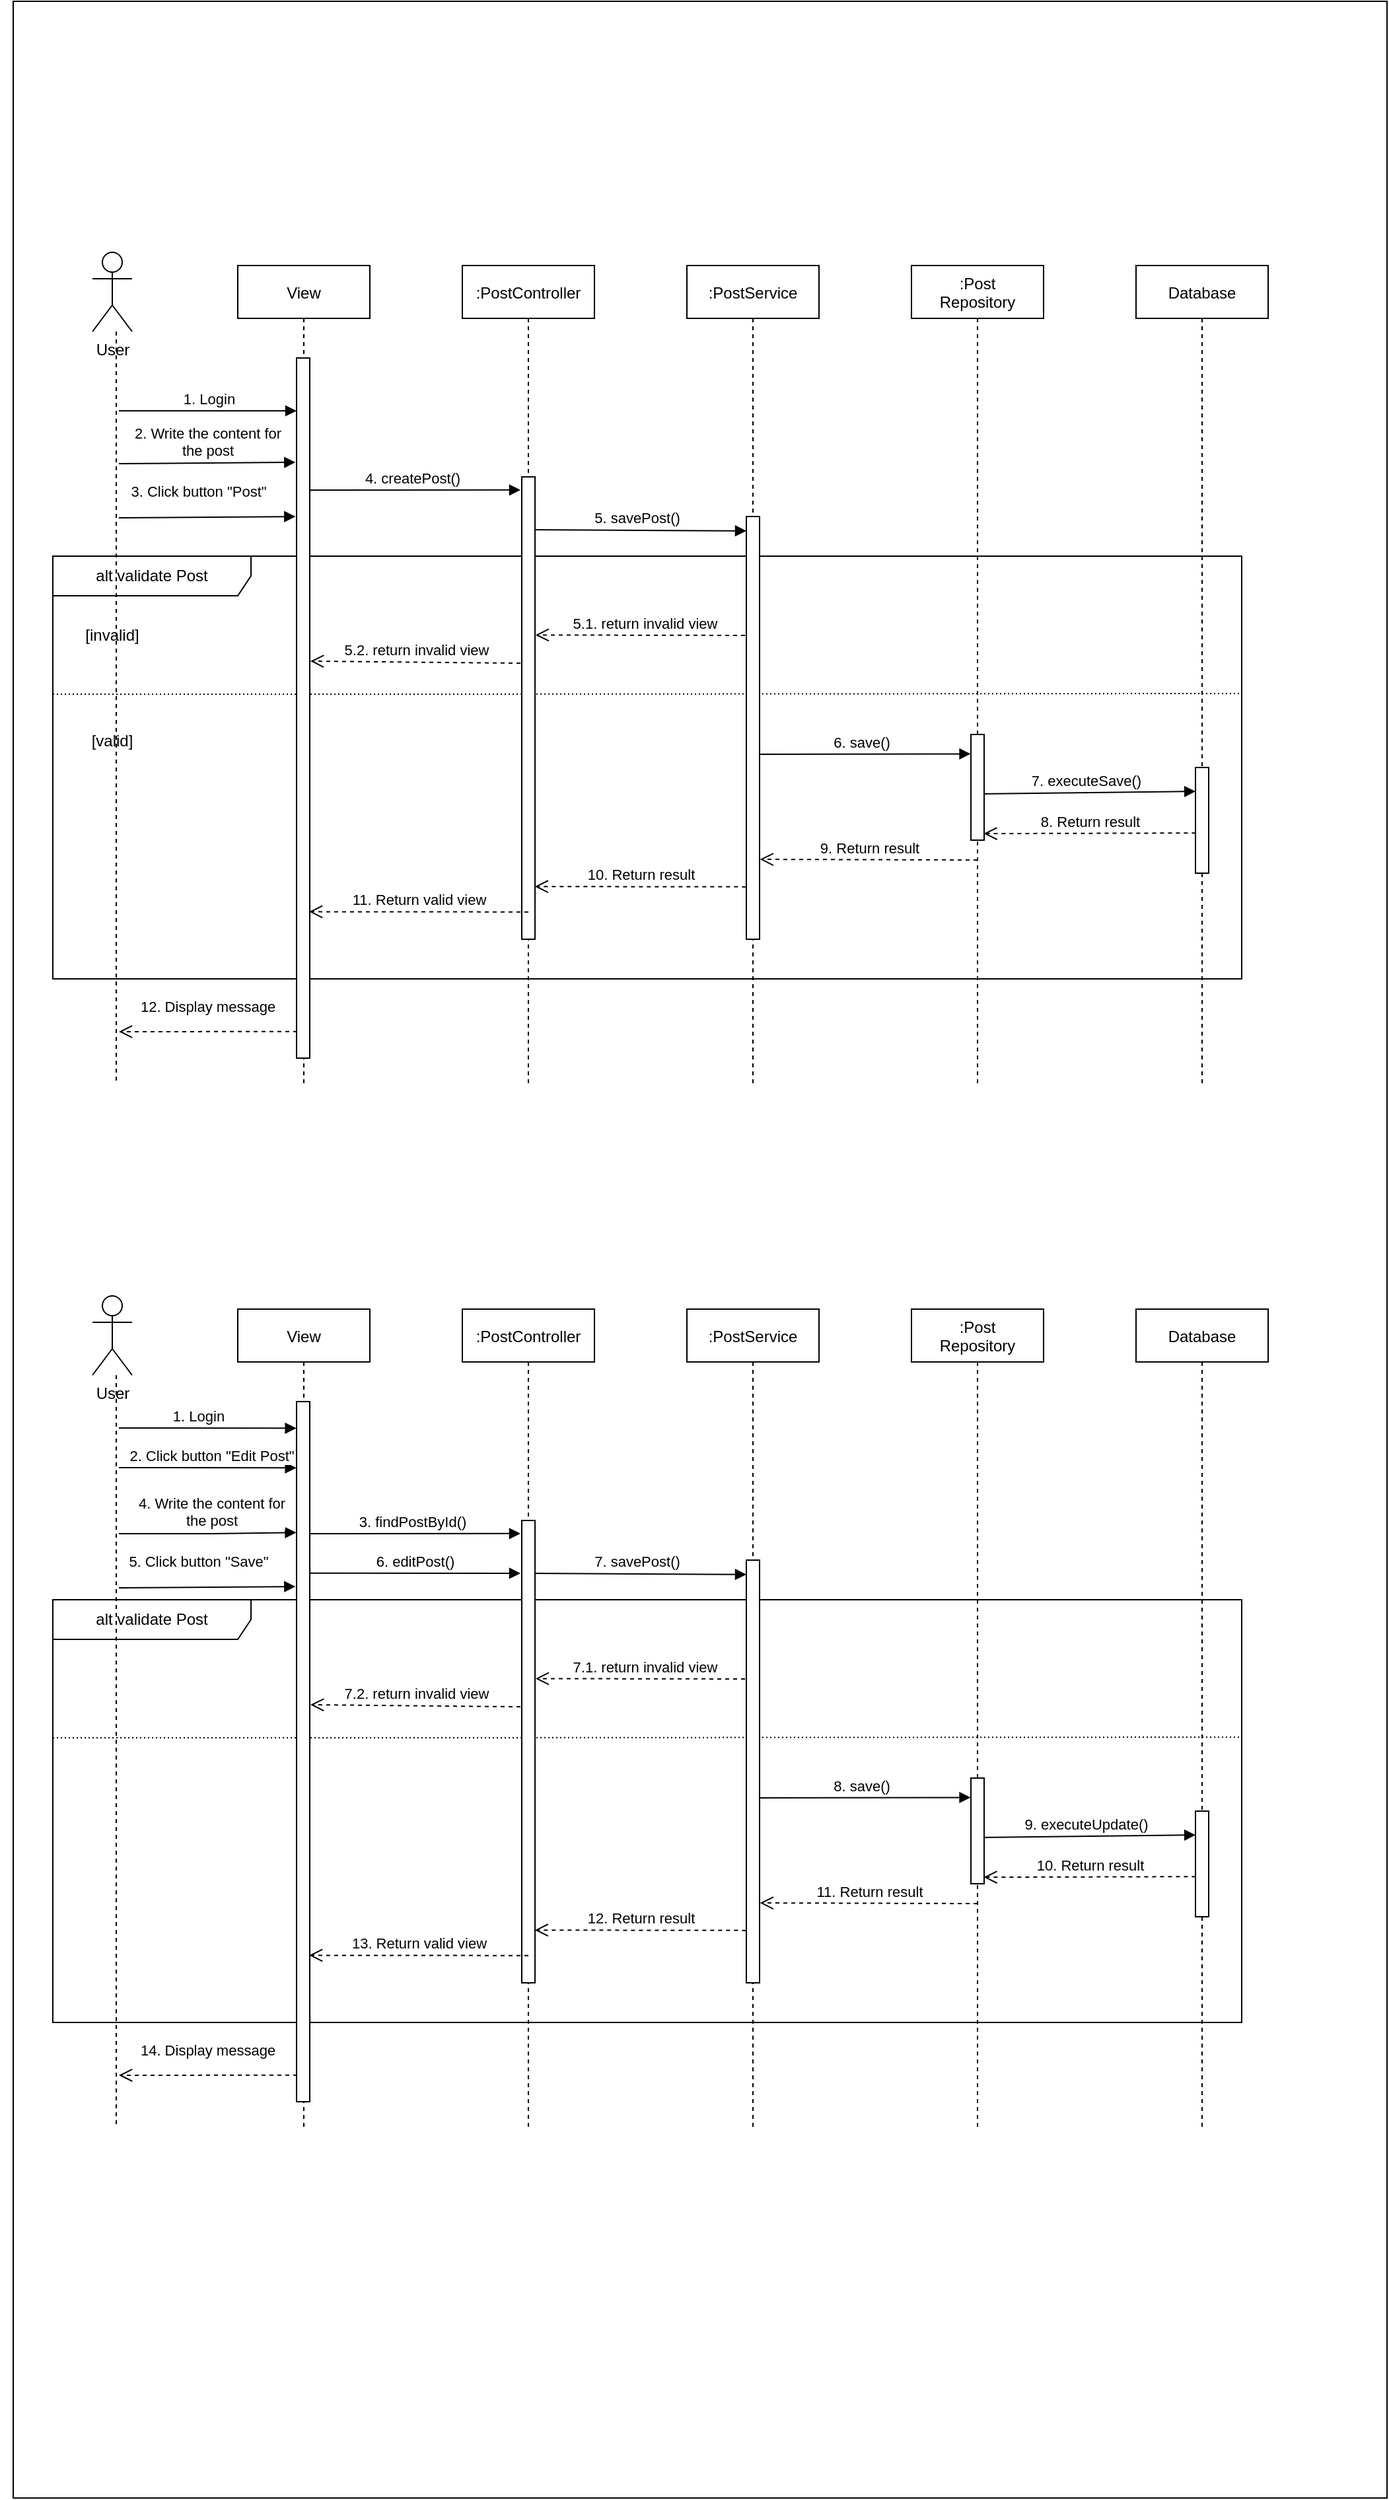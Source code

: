 <mxfile version="14.5.1" type="device"><diagram id="kgpKYQtTHZ0yAKxKKP6v" name="Page-1"><mxGraphModel dx="1736" dy="1020" grid="1" gridSize="10" guides="1" tooltips="1" connect="1" arrows="1" fold="1" page="1" pageScale="1" pageWidth="850" pageHeight="1100" math="0" shadow="0"><root><mxCell id="0"/><mxCell id="1" parent="0"/><mxCell id="8K7tsNF5zfC8nipLV_u3-36" value="" style="rounded=0;whiteSpace=wrap;html=1;" vertex="1" parent="1"><mxGeometry x="20" y="220" width="1040" height="1890" as="geometry"/></mxCell><mxCell id="1rYxMRe_m1wBD9LGmmaj-10" value="User" style="shape=umlActor;verticalLabelPosition=bottom;verticalAlign=top;html=1;" parent="1" vertex="1"><mxGeometry x="80" y="410" width="30" height="60" as="geometry"/></mxCell><mxCell id="1rYxMRe_m1wBD9LGmmaj-17" value="1. Login" style="html=1;verticalAlign=bottom;endArrow=block;" parent="1" target="1rYxMRe_m1wBD9LGmmaj-49" edge="1"><mxGeometry width="80" relative="1" as="geometry"><mxPoint x="100" y="530" as="sourcePoint"/><mxPoint x="239.5" y="530" as="targetPoint"/><Array as="points"><mxPoint x="160" y="530"/></Array></mxGeometry></mxCell><mxCell id="1rYxMRe_m1wBD9LGmmaj-18" value="2. Write the content for &lt;br&gt;the post" style="html=1;verticalAlign=bottom;endArrow=block;entryX=-0.083;entryY=0.149;entryDx=0;entryDy=0;entryPerimeter=0;" parent="1" target="1rYxMRe_m1wBD9LGmmaj-49" edge="1"><mxGeometry width="80" relative="1" as="geometry"><mxPoint x="100" y="570" as="sourcePoint"/><mxPoint x="239.5" y="560" as="targetPoint"/><Array as="points"/></mxGeometry></mxCell><mxCell id="1rYxMRe_m1wBD9LGmmaj-19" value="4. createPost()" style="html=1;verticalAlign=bottom;endArrow=block;entryX=0.44;entryY=0.274;entryDx=0;entryDy=0;entryPerimeter=0;" parent="1" target="1rYxMRe_m1wBD9LGmmaj-13" edge="1"><mxGeometry width="80" relative="1" as="geometry"><mxPoint x="240" y="590" as="sourcePoint"/><mxPoint x="320" y="590" as="targetPoint"/></mxGeometry></mxCell><mxCell id="1rYxMRe_m1wBD9LGmmaj-20" value="5. savePost()" style="html=1;verticalAlign=bottom;endArrow=block;entryX=0.45;entryY=0.324;entryDx=0;entryDy=0;entryPerimeter=0;" parent="1" target="1rYxMRe_m1wBD9LGmmaj-14" edge="1"><mxGeometry width="80" relative="1" as="geometry"><mxPoint x="410" y="620" as="sourcePoint"/><mxPoint x="579.5" y="620" as="targetPoint"/></mxGeometry></mxCell><mxCell id="1rYxMRe_m1wBD9LGmmaj-21" value="alt validate Post" style="shape=umlFrame;whiteSpace=wrap;html=1;width=150;height=30;" parent="1" vertex="1"><mxGeometry x="50" y="640" width="900" height="320" as="geometry"/></mxCell><mxCell id="1rYxMRe_m1wBD9LGmmaj-28" value="" style="endArrow=none;dashed=1;html=1;" parent="1" target="1rYxMRe_m1wBD9LGmmaj-21" edge="1"><mxGeometry width="50" height="50" relative="1" as="geometry"><mxPoint x="50" y="740" as="sourcePoint"/><mxPoint x="100" y="690" as="targetPoint"/></mxGeometry></mxCell><mxCell id="1rYxMRe_m1wBD9LGmmaj-29" value="" style="endArrow=none;dashed=1;html=1;dashPattern=1 2;entryX=1;entryY=0.325;entryDx=0;entryDy=0;entryPerimeter=0;" parent="1" edge="1" target="1rYxMRe_m1wBD9LGmmaj-21"><mxGeometry width="50" height="50" relative="1" as="geometry"><mxPoint x="50" y="744.5" as="sourcePoint"/><mxPoint x="940" y="744" as="targetPoint"/><Array as="points"><mxPoint x="330" y="744.5"/><mxPoint x="930" y="744"/></Array></mxGeometry></mxCell><mxCell id="1rYxMRe_m1wBD9LGmmaj-30" value="[invalid]" style="text;html=1;strokeColor=none;fillColor=none;align=center;verticalAlign=middle;whiteSpace=wrap;rounded=0;" parent="1" vertex="1"><mxGeometry x="10" y="690" width="170" height="20" as="geometry"/></mxCell><mxCell id="1rYxMRe_m1wBD9LGmmaj-31" value="[valid]" style="text;html=1;strokeColor=none;fillColor=none;align=center;verticalAlign=middle;whiteSpace=wrap;rounded=0;" parent="1" vertex="1"><mxGeometry x="10" y="770" width="170" height="20" as="geometry"/></mxCell><mxCell id="1rYxMRe_m1wBD9LGmmaj-34" value="5.1. return invalid view" style="html=1;verticalAlign=bottom;endArrow=open;dashed=1;endSize=8;entryX=1.04;entryY=0.342;entryDx=0;entryDy=0;entryPerimeter=0;" parent="1" edge="1" target="1rYxMRe_m1wBD9LGmmaj-50"><mxGeometry relative="1" as="geometry"><mxPoint x="580" y="700" as="sourcePoint"/><mxPoint x="410" y="699.5" as="targetPoint"/></mxGeometry></mxCell><mxCell id="1rYxMRe_m1wBD9LGmmaj-36" value="5.2. return invalid view" style="html=1;verticalAlign=bottom;endArrow=open;dashed=1;endSize=8;exitX=-0.1;exitY=0.403;exitDx=0;exitDy=0;exitPerimeter=0;entryX=1.05;entryY=0.433;entryDx=0;entryDy=0;entryPerimeter=0;" parent="1" source="1rYxMRe_m1wBD9LGmmaj-50" edge="1" target="1rYxMRe_m1wBD9LGmmaj-49"><mxGeometry relative="1" as="geometry"><mxPoint x="410" y="720.5" as="sourcePoint"/><mxPoint x="240" y="720" as="targetPoint"/></mxGeometry></mxCell><mxCell id="1rYxMRe_m1wBD9LGmmaj-14" value=":PostService" style="shape=umlLifeline;perimeter=lifelinePerimeter;container=1;collapsible=0;recursiveResize=0;rounded=0;shadow=0;strokeWidth=1;" parent="1" vertex="1"><mxGeometry x="530" y="420" width="100" height="620" as="geometry"/></mxCell><mxCell id="1rYxMRe_m1wBD9LGmmaj-42" value="6. save()" style="html=1;verticalAlign=bottom;endArrow=block;entryX=-0.021;entryY=0.184;entryDx=0;entryDy=0;entryPerimeter=0;" parent="1rYxMRe_m1wBD9LGmmaj-14" target="1rYxMRe_m1wBD9LGmmaj-52" edge="1"><mxGeometry width="80" relative="1" as="geometry"><mxPoint x="50" y="370" as="sourcePoint"/><mxPoint x="210" y="369" as="targetPoint"/></mxGeometry></mxCell><mxCell id="1rYxMRe_m1wBD9LGmmaj-51" value="" style="html=1;points=[];perimeter=orthogonalPerimeter;" parent="1rYxMRe_m1wBD9LGmmaj-14" vertex="1"><mxGeometry x="45" y="190" width="10" height="320" as="geometry"/></mxCell><mxCell id="1rYxMRe_m1wBD9LGmmaj-16" value="Database" style="shape=umlLifeline;perimeter=lifelinePerimeter;container=1;collapsible=0;recursiveResize=0;rounded=0;shadow=0;strokeWidth=1;" parent="1" vertex="1"><mxGeometry x="870" y="420" width="100" height="620" as="geometry"/></mxCell><mxCell id="1rYxMRe_m1wBD9LGmmaj-63" value="" style="html=1;points=[];perimeter=orthogonalPerimeter;" parent="1rYxMRe_m1wBD9LGmmaj-16" vertex="1"><mxGeometry x="45" y="380" width="10" height="80" as="geometry"/></mxCell><mxCell id="1rYxMRe_m1wBD9LGmmaj-44" value="8. Return result" style="html=1;verticalAlign=bottom;endArrow=open;dashed=1;endSize=8;entryX=0.967;entryY=0.938;entryDx=0;entryDy=0;entryPerimeter=0;exitX=0.021;exitY=0.62;exitDx=0;exitDy=0;exitPerimeter=0;" parent="1" target="1rYxMRe_m1wBD9LGmmaj-52" edge="1" source="1rYxMRe_m1wBD9LGmmaj-63"><mxGeometry relative="1" as="geometry"><mxPoint x="910" y="850" as="sourcePoint"/><mxPoint x="840" y="850" as="targetPoint"/></mxGeometry></mxCell><mxCell id="1rYxMRe_m1wBD9LGmmaj-15" value=":Post&#10;Repository" style="shape=umlLifeline;perimeter=lifelinePerimeter;container=1;collapsible=0;recursiveResize=0;rounded=0;shadow=0;strokeWidth=1;" parent="1" vertex="1"><mxGeometry x="700" y="420" width="100" height="620" as="geometry"/></mxCell><mxCell id="1rYxMRe_m1wBD9LGmmaj-43" value="7. executeSave()" style="html=1;verticalAlign=bottom;endArrow=block;entryX=0.008;entryY=0.226;entryDx=0;entryDy=0;entryPerimeter=0;" parent="1rYxMRe_m1wBD9LGmmaj-15" target="1rYxMRe_m1wBD9LGmmaj-63" edge="1"><mxGeometry width="80" relative="1" as="geometry"><mxPoint x="50" y="400" as="sourcePoint"/><mxPoint x="210" y="398" as="targetPoint"/></mxGeometry></mxCell><mxCell id="1rYxMRe_m1wBD9LGmmaj-52" value="" style="html=1;points=[];perimeter=orthogonalPerimeter;" parent="1rYxMRe_m1wBD9LGmmaj-15" vertex="1"><mxGeometry x="45" y="355" width="10" height="80" as="geometry"/></mxCell><mxCell id="1rYxMRe_m1wBD9LGmmaj-45" value="9. Return result" style="html=1;verticalAlign=bottom;endArrow=open;dashed=1;endSize=8;entryX=1.033;entryY=0.811;entryDx=0;entryDy=0;entryPerimeter=0;" parent="1" target="1rYxMRe_m1wBD9LGmmaj-51" edge="1"><mxGeometry relative="1" as="geometry"><mxPoint x="750" y="870" as="sourcePoint"/><mxPoint x="590" y="870" as="targetPoint"/></mxGeometry></mxCell><mxCell id="1rYxMRe_m1wBD9LGmmaj-47" value="10. Return result" style="html=1;verticalAlign=bottom;endArrow=open;dashed=1;endSize=8;entryX=0.984;entryY=0.886;entryDx=0;entryDy=0;entryPerimeter=0;exitX=-0.031;exitY=0.876;exitDx=0;exitDy=0;exitPerimeter=0;" parent="1" target="1rYxMRe_m1wBD9LGmmaj-50" edge="1" source="1rYxMRe_m1wBD9LGmmaj-51"><mxGeometry relative="1" as="geometry"><mxPoint x="570" y="890" as="sourcePoint"/><mxPoint x="500" y="890" as="targetPoint"/></mxGeometry></mxCell><mxCell id="1rYxMRe_m1wBD9LGmmaj-13" value=":PostController" style="shape=umlLifeline;perimeter=lifelinePerimeter;container=1;collapsible=0;recursiveResize=0;rounded=0;shadow=0;strokeWidth=1;" parent="1" vertex="1"><mxGeometry x="360" y="420" width="100" height="620" as="geometry"/></mxCell><mxCell id="1rYxMRe_m1wBD9LGmmaj-50" value="" style="html=1;points=[];perimeter=orthogonalPerimeter;" parent="1rYxMRe_m1wBD9LGmmaj-13" vertex="1"><mxGeometry x="45" y="160" width="10" height="350" as="geometry"/></mxCell><mxCell id="1rYxMRe_m1wBD9LGmmaj-48" value="11. Return valid view" style="html=1;verticalAlign=bottom;endArrow=open;dashed=1;endSize=8;entryX=0.54;entryY=0.789;entryDx=0;entryDy=0;entryPerimeter=0;exitX=0.5;exitY=0.941;exitDx=0;exitDy=0;exitPerimeter=0;" parent="1" source="1rYxMRe_m1wBD9LGmmaj-50" target="1rYxMRe_m1wBD9LGmmaj-12" edge="1"><mxGeometry relative="1" as="geometry"><mxPoint x="400" y="909" as="sourcePoint"/><mxPoint x="330" y="910" as="targetPoint"/></mxGeometry></mxCell><mxCell id="1rYxMRe_m1wBD9LGmmaj-12" value="View" style="shape=umlLifeline;perimeter=lifelinePerimeter;container=1;collapsible=0;recursiveResize=0;rounded=0;shadow=0;strokeWidth=1;" parent="1" vertex="1"><mxGeometry x="190" y="420" width="100" height="620" as="geometry"/></mxCell><mxCell id="1rYxMRe_m1wBD9LGmmaj-49" value="" style="html=1;points=[];perimeter=orthogonalPerimeter;" parent="1rYxMRe_m1wBD9LGmmaj-12" vertex="1"><mxGeometry x="44.5" y="70" width="10" height="530" as="geometry"/></mxCell><mxCell id="1rYxMRe_m1wBD9LGmmaj-11" style="edgeStyle=orthogonalEdgeStyle;rounded=0;orthogonalLoop=1;jettySize=auto;html=1;dashed=1;endArrow=none;endFill=0;" parent="1" edge="1"><mxGeometry relative="1" as="geometry"><mxPoint x="98" y="1040" as="targetPoint"/><mxPoint x="98" y="470" as="sourcePoint"/></mxGeometry></mxCell><mxCell id="lCGXCOmGPBLZLbJtbEM7-1" value="12. Display message" style="html=1;verticalAlign=bottom;endArrow=open;dashed=1;endSize=8;exitX=0.05;exitY=0.962;exitDx=0;exitDy=0;exitPerimeter=0;" parent="1" edge="1" source="1rYxMRe_m1wBD9LGmmaj-49"><mxGeometry y="-10" relative="1" as="geometry"><mxPoint x="230" y="1000" as="sourcePoint"/><mxPoint x="100" y="1000" as="targetPoint"/><mxPoint as="offset"/></mxGeometry></mxCell><mxCell id="8K7tsNF5zfC8nipLV_u3-1" value="3. Click button &quot;Post&quot;" style="html=1;verticalAlign=bottom;endArrow=block;entryX=-0.083;entryY=0.149;entryDx=0;entryDy=0;entryPerimeter=0;" edge="1" parent="1"><mxGeometry x="-0.101" y="11" width="80" relative="1" as="geometry"><mxPoint x="100" y="611.03" as="sourcePoint"/><mxPoint x="233.67" y="610.0" as="targetPoint"/><Array as="points"/><mxPoint as="offset"/></mxGeometry></mxCell><mxCell id="8K7tsNF5zfC8nipLV_u3-3" value="User" style="shape=umlActor;verticalLabelPosition=bottom;verticalAlign=top;html=1;" vertex="1" parent="1"><mxGeometry x="80" y="1200" width="30" height="60" as="geometry"/></mxCell><mxCell id="8K7tsNF5zfC8nipLV_u3-4" value="1. Login" style="html=1;verticalAlign=bottom;endArrow=block;entryX=-0.018;entryY=0.038;entryDx=0;entryDy=0;entryPerimeter=0;" edge="1" parent="1" target="8K7tsNF5zfC8nipLV_u3-28"><mxGeometry x="-0.102" width="80" relative="1" as="geometry"><mxPoint x="100" y="1300" as="sourcePoint"/><mxPoint x="230" y="1301" as="targetPoint"/><Array as="points"/><mxPoint as="offset"/></mxGeometry></mxCell><mxCell id="8K7tsNF5zfC8nipLV_u3-5" value="4. Write the content for &lt;br&gt;the post" style="html=1;verticalAlign=bottom;endArrow=block;entryX=-0.022;entryY=0.187;entryDx=0;entryDy=0;entryPerimeter=0;" edge="1" parent="1" target="8K7tsNF5zfC8nipLV_u3-28"><mxGeometry x="0.043" y="1" width="80" relative="1" as="geometry"><mxPoint x="100" y="1380" as="sourcePoint"/><mxPoint x="239.5" y="1350" as="targetPoint"/><Array as="points"><mxPoint x="170" y="1380"/></Array><mxPoint as="offset"/></mxGeometry></mxCell><mxCell id="8K7tsNF5zfC8nipLV_u3-6" value="3. findPostById()" style="html=1;verticalAlign=bottom;endArrow=block;entryX=0.44;entryY=0.274;entryDx=0;entryDy=0;entryPerimeter=0;" edge="1" parent="1" target="8K7tsNF5zfC8nipLV_u3-24"><mxGeometry width="80" relative="1" as="geometry"><mxPoint x="240" y="1380" as="sourcePoint"/><mxPoint x="320" y="1380" as="targetPoint"/></mxGeometry></mxCell><mxCell id="8K7tsNF5zfC8nipLV_u3-7" value="7. savePost()" style="html=1;verticalAlign=bottom;endArrow=block;entryX=0.45;entryY=0.324;entryDx=0;entryDy=0;entryPerimeter=0;" edge="1" parent="1" target="8K7tsNF5zfC8nipLV_u3-13"><mxGeometry width="80" relative="1" as="geometry"><mxPoint x="410.0" y="1410" as="sourcePoint"/><mxPoint x="579.5" y="1410" as="targetPoint"/></mxGeometry></mxCell><mxCell id="8K7tsNF5zfC8nipLV_u3-8" value="alt validate Post" style="shape=umlFrame;whiteSpace=wrap;html=1;width=150;height=30;" vertex="1" parent="1"><mxGeometry x="50" y="1430" width="900" height="320" as="geometry"/></mxCell><mxCell id="8K7tsNF5zfC8nipLV_u3-9" value="" style="endArrow=none;dashed=1;html=1;" edge="1" parent="1" target="8K7tsNF5zfC8nipLV_u3-8"><mxGeometry width="50" height="50" relative="1" as="geometry"><mxPoint x="50" y="1530" as="sourcePoint"/><mxPoint x="100" y="1480" as="targetPoint"/></mxGeometry></mxCell><mxCell id="8K7tsNF5zfC8nipLV_u3-10" value="" style="endArrow=none;dashed=1;html=1;dashPattern=1 2;entryX=1;entryY=0.325;entryDx=0;entryDy=0;entryPerimeter=0;" edge="1" parent="1" target="8K7tsNF5zfC8nipLV_u3-8"><mxGeometry width="50" height="50" relative="1" as="geometry"><mxPoint x="50" y="1534.5" as="sourcePoint"/><mxPoint x="940" y="1534" as="targetPoint"/><Array as="points"><mxPoint x="330" y="1534.5"/><mxPoint x="930" y="1534"/></Array></mxGeometry></mxCell><mxCell id="8K7tsNF5zfC8nipLV_u3-11" value="7.1. return invalid view" style="html=1;verticalAlign=bottom;endArrow=open;dashed=1;endSize=8;entryX=1.04;entryY=0.342;entryDx=0;entryDy=0;entryPerimeter=0;" edge="1" parent="1" target="8K7tsNF5zfC8nipLV_u3-25"><mxGeometry relative="1" as="geometry"><mxPoint x="580.0" y="1490" as="sourcePoint"/><mxPoint x="410" y="1489.5" as="targetPoint"/></mxGeometry></mxCell><mxCell id="8K7tsNF5zfC8nipLV_u3-12" value="7.2. return invalid view" style="html=1;verticalAlign=bottom;endArrow=open;dashed=1;endSize=8;exitX=-0.1;exitY=0.403;exitDx=0;exitDy=0;exitPerimeter=0;entryX=1.05;entryY=0.433;entryDx=0;entryDy=0;entryPerimeter=0;" edge="1" parent="1" source="8K7tsNF5zfC8nipLV_u3-25" target="8K7tsNF5zfC8nipLV_u3-28"><mxGeometry relative="1" as="geometry"><mxPoint x="410" y="1510.5" as="sourcePoint"/><mxPoint x="240" y="1510" as="targetPoint"/></mxGeometry></mxCell><mxCell id="8K7tsNF5zfC8nipLV_u3-13" value=":PostService" style="shape=umlLifeline;perimeter=lifelinePerimeter;container=1;collapsible=0;recursiveResize=0;rounded=0;shadow=0;strokeWidth=1;" vertex="1" parent="1"><mxGeometry x="530" y="1210" width="100" height="620" as="geometry"/></mxCell><mxCell id="8K7tsNF5zfC8nipLV_u3-14" value="8. save()" style="html=1;verticalAlign=bottom;endArrow=block;entryX=-0.021;entryY=0.184;entryDx=0;entryDy=0;entryPerimeter=0;" edge="1" parent="8K7tsNF5zfC8nipLV_u3-13" target="8K7tsNF5zfC8nipLV_u3-21"><mxGeometry width="80" relative="1" as="geometry"><mxPoint x="50" y="370" as="sourcePoint"/><mxPoint x="210" y="369" as="targetPoint"/></mxGeometry></mxCell><mxCell id="8K7tsNF5zfC8nipLV_u3-15" value="" style="html=1;points=[];perimeter=orthogonalPerimeter;" vertex="1" parent="8K7tsNF5zfC8nipLV_u3-13"><mxGeometry x="45" y="190" width="10" height="320" as="geometry"/></mxCell><mxCell id="8K7tsNF5zfC8nipLV_u3-16" value="Database" style="shape=umlLifeline;perimeter=lifelinePerimeter;container=1;collapsible=0;recursiveResize=0;rounded=0;shadow=0;strokeWidth=1;" vertex="1" parent="1"><mxGeometry x="870" y="1210" width="100" height="620" as="geometry"/></mxCell><mxCell id="8K7tsNF5zfC8nipLV_u3-17" value="" style="html=1;points=[];perimeter=orthogonalPerimeter;" vertex="1" parent="8K7tsNF5zfC8nipLV_u3-16"><mxGeometry x="45" y="380" width="10" height="80" as="geometry"/></mxCell><mxCell id="8K7tsNF5zfC8nipLV_u3-18" value="10. Return result" style="html=1;verticalAlign=bottom;endArrow=open;dashed=1;endSize=8;entryX=0.967;entryY=0.938;entryDx=0;entryDy=0;entryPerimeter=0;exitX=0.021;exitY=0.62;exitDx=0;exitDy=0;exitPerimeter=0;" edge="1" parent="1" source="8K7tsNF5zfC8nipLV_u3-17" target="8K7tsNF5zfC8nipLV_u3-21"><mxGeometry relative="1" as="geometry"><mxPoint x="910" y="1640" as="sourcePoint"/><mxPoint x="840" y="1640" as="targetPoint"/></mxGeometry></mxCell><mxCell id="8K7tsNF5zfC8nipLV_u3-19" value=":Post&#10;Repository" style="shape=umlLifeline;perimeter=lifelinePerimeter;container=1;collapsible=0;recursiveResize=0;rounded=0;shadow=0;strokeWidth=1;" vertex="1" parent="1"><mxGeometry x="700" y="1210" width="100" height="620" as="geometry"/></mxCell><mxCell id="8K7tsNF5zfC8nipLV_u3-20" value="9. executeUpdate()" style="html=1;verticalAlign=bottom;endArrow=block;entryX=0.008;entryY=0.226;entryDx=0;entryDy=0;entryPerimeter=0;" edge="1" parent="8K7tsNF5zfC8nipLV_u3-19" target="8K7tsNF5zfC8nipLV_u3-17"><mxGeometry width="80" relative="1" as="geometry"><mxPoint x="50" y="400" as="sourcePoint"/><mxPoint x="210" y="398" as="targetPoint"/></mxGeometry></mxCell><mxCell id="8K7tsNF5zfC8nipLV_u3-21" value="" style="html=1;points=[];perimeter=orthogonalPerimeter;" vertex="1" parent="8K7tsNF5zfC8nipLV_u3-19"><mxGeometry x="45" y="355" width="10" height="80" as="geometry"/></mxCell><mxCell id="8K7tsNF5zfC8nipLV_u3-22" value="11. Return result" style="html=1;verticalAlign=bottom;endArrow=open;dashed=1;endSize=8;entryX=1.033;entryY=0.811;entryDx=0;entryDy=0;entryPerimeter=0;" edge="1" parent="1" target="8K7tsNF5zfC8nipLV_u3-15"><mxGeometry relative="1" as="geometry"><mxPoint x="750" y="1660" as="sourcePoint"/><mxPoint x="590" y="1660" as="targetPoint"/></mxGeometry></mxCell><mxCell id="8K7tsNF5zfC8nipLV_u3-23" value="12. Return result" style="html=1;verticalAlign=bottom;endArrow=open;dashed=1;endSize=8;entryX=0.984;entryY=0.886;entryDx=0;entryDy=0;entryPerimeter=0;exitX=-0.031;exitY=0.876;exitDx=0;exitDy=0;exitPerimeter=0;" edge="1" parent="1" source="8K7tsNF5zfC8nipLV_u3-15" target="8K7tsNF5zfC8nipLV_u3-25"><mxGeometry relative="1" as="geometry"><mxPoint x="570" y="1680" as="sourcePoint"/><mxPoint x="500" y="1680" as="targetPoint"/></mxGeometry></mxCell><mxCell id="8K7tsNF5zfC8nipLV_u3-24" value=":PostController" style="shape=umlLifeline;perimeter=lifelinePerimeter;container=1;collapsible=0;recursiveResize=0;rounded=0;shadow=0;strokeWidth=1;" vertex="1" parent="1"><mxGeometry x="360" y="1210" width="100" height="620" as="geometry"/></mxCell><mxCell id="8K7tsNF5zfC8nipLV_u3-25" value="" style="html=1;points=[];perimeter=orthogonalPerimeter;" vertex="1" parent="8K7tsNF5zfC8nipLV_u3-24"><mxGeometry x="45" y="160" width="10" height="350" as="geometry"/></mxCell><mxCell id="8K7tsNF5zfC8nipLV_u3-26" value="13. Return valid view" style="html=1;verticalAlign=bottom;endArrow=open;dashed=1;endSize=8;entryX=0.54;entryY=0.789;entryDx=0;entryDy=0;entryPerimeter=0;exitX=0.5;exitY=0.941;exitDx=0;exitDy=0;exitPerimeter=0;" edge="1" parent="1" source="8K7tsNF5zfC8nipLV_u3-25" target="8K7tsNF5zfC8nipLV_u3-27"><mxGeometry relative="1" as="geometry"><mxPoint x="400" y="1699" as="sourcePoint"/><mxPoint x="330" y="1700" as="targetPoint"/></mxGeometry></mxCell><mxCell id="8K7tsNF5zfC8nipLV_u3-27" value="View" style="shape=umlLifeline;perimeter=lifelinePerimeter;container=1;collapsible=0;recursiveResize=0;rounded=0;shadow=0;strokeWidth=1;" vertex="1" parent="1"><mxGeometry x="190" y="1210" width="100" height="620" as="geometry"/></mxCell><mxCell id="8K7tsNF5zfC8nipLV_u3-28" value="" style="html=1;points=[];perimeter=orthogonalPerimeter;" vertex="1" parent="8K7tsNF5zfC8nipLV_u3-27"><mxGeometry x="44.5" y="70" width="10" height="530" as="geometry"/></mxCell><mxCell id="8K7tsNF5zfC8nipLV_u3-29" style="edgeStyle=orthogonalEdgeStyle;rounded=0;orthogonalLoop=1;jettySize=auto;html=1;dashed=1;endArrow=none;endFill=0;" edge="1" parent="1"><mxGeometry relative="1" as="geometry"><mxPoint x="98" y="1830" as="targetPoint"/><mxPoint x="98" y="1260" as="sourcePoint"/></mxGeometry></mxCell><mxCell id="8K7tsNF5zfC8nipLV_u3-30" value="14. Display message" style="html=1;verticalAlign=bottom;endArrow=open;dashed=1;endSize=8;exitX=0.05;exitY=0.962;exitDx=0;exitDy=0;exitPerimeter=0;" edge="1" parent="1" source="8K7tsNF5zfC8nipLV_u3-28"><mxGeometry y="-10" relative="1" as="geometry"><mxPoint x="230" y="1790" as="sourcePoint"/><mxPoint x="100" y="1790" as="targetPoint"/><mxPoint as="offset"/></mxGeometry></mxCell><mxCell id="8K7tsNF5zfC8nipLV_u3-31" value="5. Click button &quot;Save&quot;" style="html=1;verticalAlign=bottom;endArrow=block;entryX=-0.083;entryY=0.149;entryDx=0;entryDy=0;entryPerimeter=0;" edge="1" parent="1"><mxGeometry x="-0.101" y="11" width="80" relative="1" as="geometry"><mxPoint x="100" y="1421.03" as="sourcePoint"/><mxPoint x="233.67" y="1420" as="targetPoint"/><Array as="points"/><mxPoint as="offset"/></mxGeometry></mxCell><mxCell id="8K7tsNF5zfC8nipLV_u3-32" value="2. Click button &quot;Edit Post&quot;" style="html=1;verticalAlign=bottom;endArrow=block;entryX=-0.018;entryY=0.038;entryDx=0;entryDy=0;entryPerimeter=0;" edge="1" parent="1"><mxGeometry x="0.042" width="80" relative="1" as="geometry"><mxPoint x="100.0" y="1330" as="sourcePoint"/><mxPoint x="234.32" y="1330.14" as="targetPoint"/><Array as="points"/><mxPoint as="offset"/></mxGeometry></mxCell><mxCell id="8K7tsNF5zfC8nipLV_u3-33" value="6. editPost()" style="html=1;verticalAlign=bottom;endArrow=block;entryX=0.44;entryY=0.274;entryDx=0;entryDy=0;entryPerimeter=0;exitX=1.001;exitY=0.245;exitDx=0;exitDy=0;exitPerimeter=0;" edge="1" parent="1" source="8K7tsNF5zfC8nipLV_u3-28"><mxGeometry width="80" relative="1" as="geometry"><mxPoint x="250" y="1410" as="sourcePoint"/><mxPoint x="404" y="1410.0" as="targetPoint"/></mxGeometry></mxCell></root></mxGraphModel></diagram></mxfile>